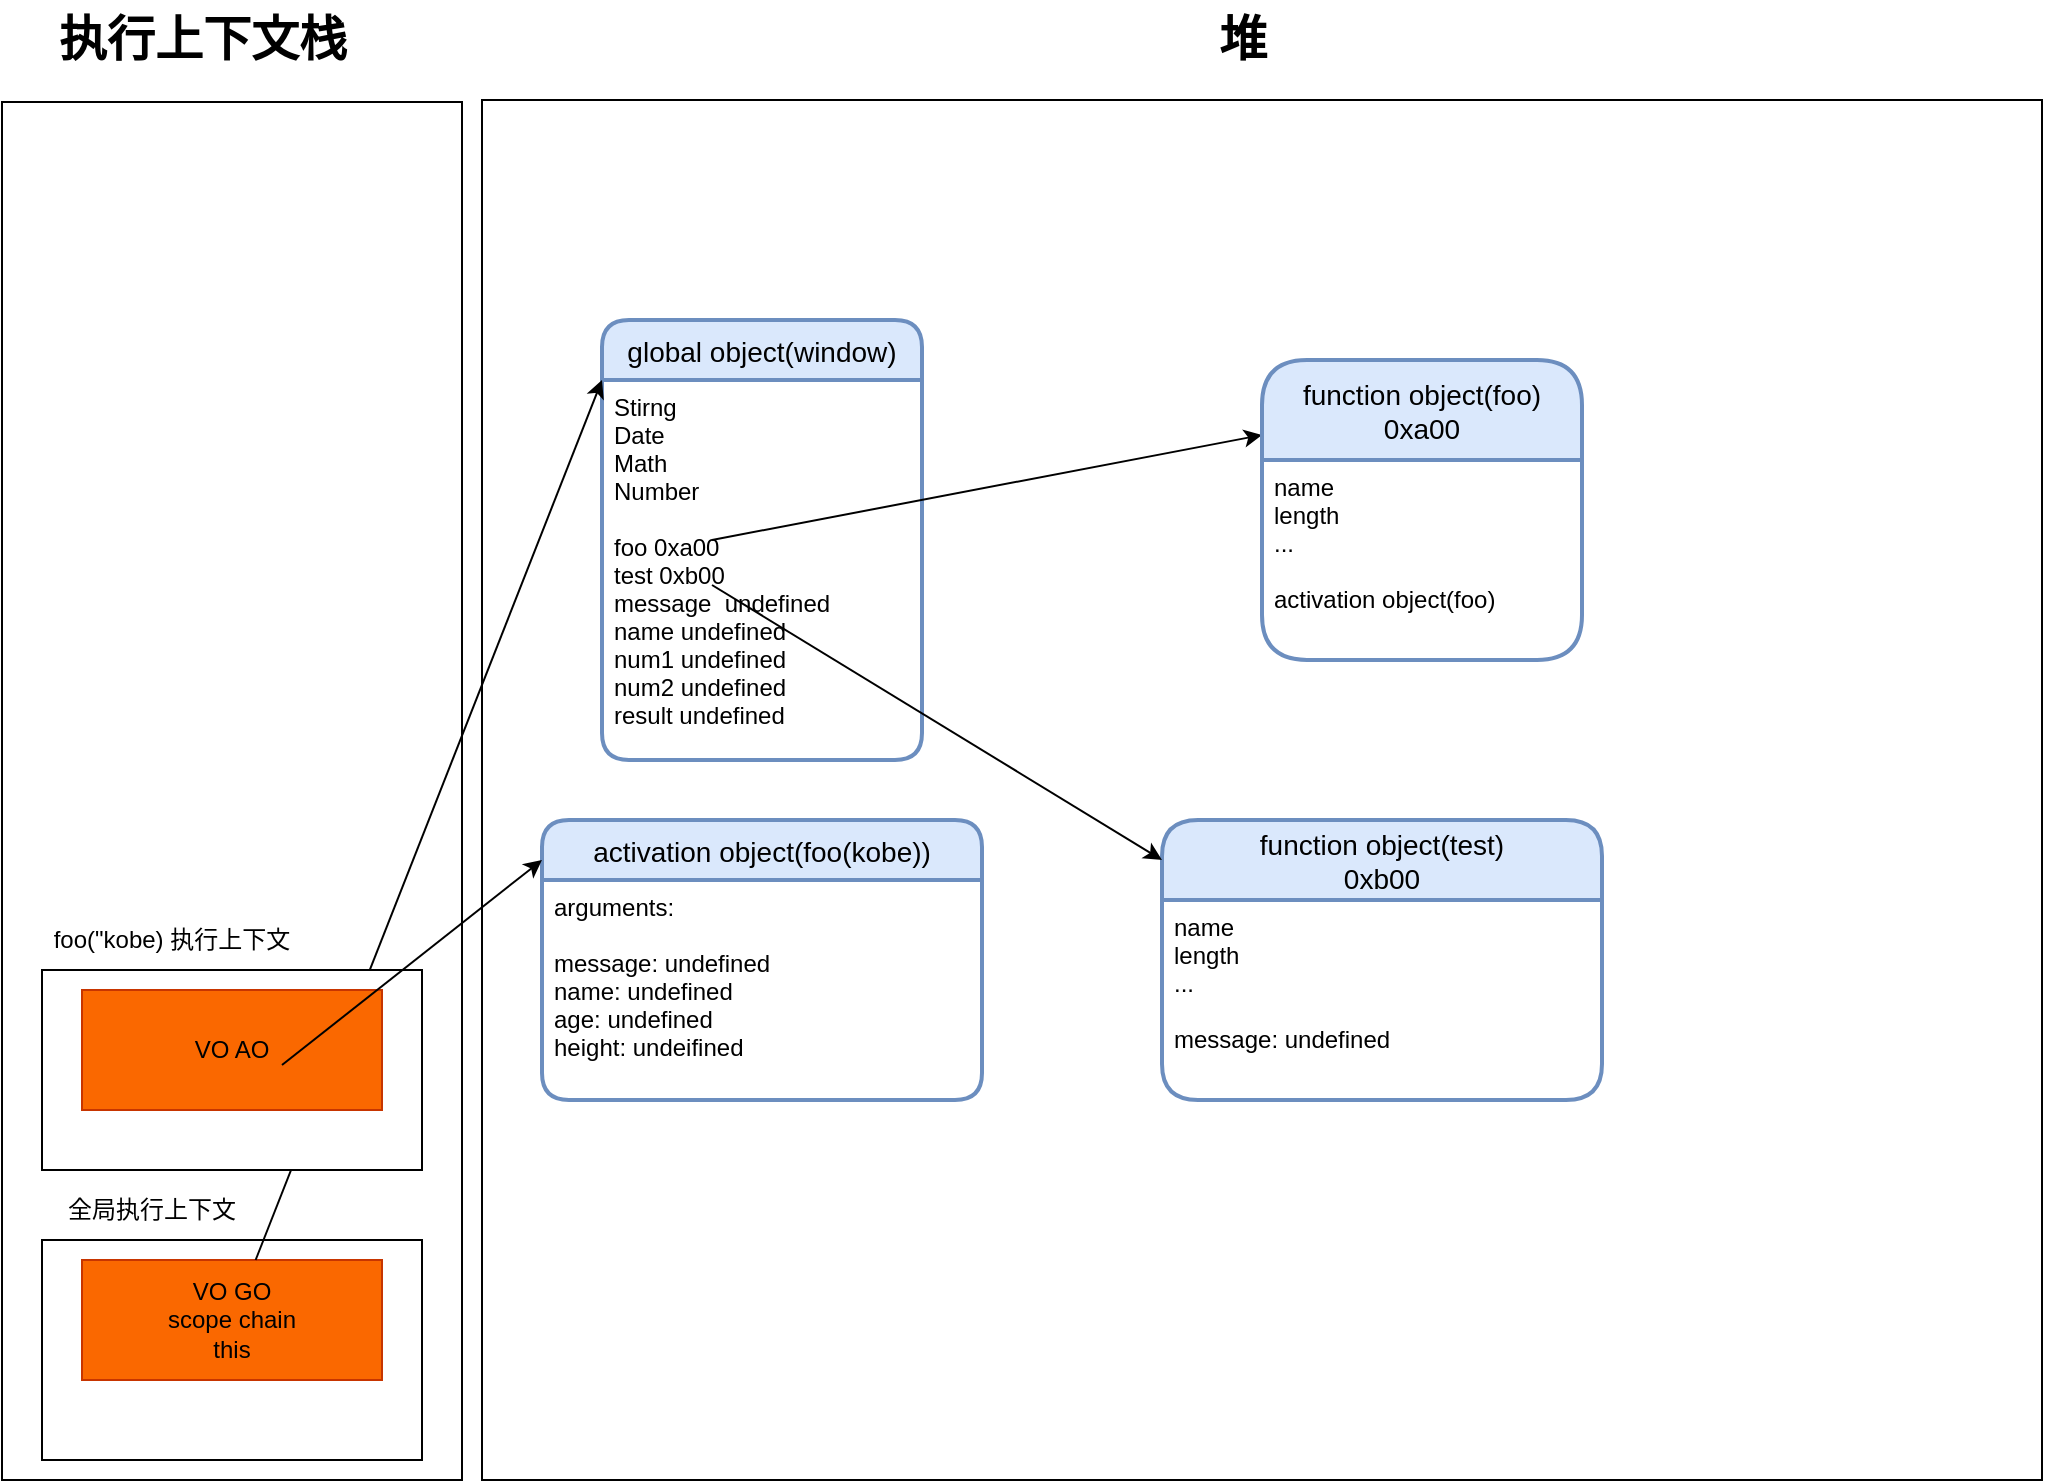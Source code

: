 <mxfile>
    <diagram id="_pzDZWCWYp5mNpWFI_6p" name="foo执行前">
        <mxGraphModel dx="1095" dy="828" grid="1" gridSize="10" guides="1" tooltips="1" connect="1" arrows="1" fold="1" page="1" pageScale="1" pageWidth="850" pageHeight="1100" math="0" shadow="0">
            <root>
                <mxCell id="0"/>
                <mxCell id="1" parent="0"/>
                <mxCell id="2" value="" style="rounded=0;whiteSpace=wrap;html=1;" parent="1" vertex="1">
                    <mxGeometry x="10" y="81" width="230" height="689" as="geometry"/>
                </mxCell>
                <mxCell id="3" value="" style="rounded=0;whiteSpace=wrap;html=1;fontStyle=1;" parent="1" vertex="1">
                    <mxGeometry x="250" y="80" width="780" height="690" as="geometry"/>
                </mxCell>
                <mxCell id="7" value="" style="rounded=0;whiteSpace=wrap;html=1;" parent="1" vertex="1">
                    <mxGeometry x="30" y="650" width="190" height="110" as="geometry"/>
                </mxCell>
                <mxCell id="8" value="global object(window)" style="swimlane;childLayout=stackLayout;horizontal=1;startSize=30;horizontalStack=0;rounded=1;fontSize=14;fontStyle=0;strokeWidth=2;resizeParent=0;resizeLast=1;shadow=0;dashed=0;align=center;fillColor=#dae8fc;strokeColor=#6c8ebf;" parent="1" vertex="1">
                    <mxGeometry x="310" y="190" width="160" height="220" as="geometry"/>
                </mxCell>
                <mxCell id="18" value="" style="endArrow=classic;html=1;entryX=0;entryY=0.25;entryDx=0;entryDy=0;" parent="8" target="10" edge="1">
                    <mxGeometry width="50" height="50" relative="1" as="geometry">
                        <mxPoint x="55" y="110" as="sourcePoint"/>
                        <mxPoint x="105" y="60" as="targetPoint"/>
                    </mxGeometry>
                </mxCell>
                <mxCell id="9" value="Stirng&#10;Date&#10;Math&#10;Number&#10;&#10;foo 0xa00&#10;test 0xb00&#10;message  undefined&#10;name undefined&#10;num1 undefined&#10;num2 undefined&#10;result undefined" style="align=left;strokeColor=none;fillColor=none;spacingLeft=4;fontSize=12;verticalAlign=top;resizable=0;rotatable=0;part=1;" parent="8" vertex="1">
                    <mxGeometry y="30" width="160" height="190" as="geometry"/>
                </mxCell>
                <mxCell id="10" value="function object(foo)&#10;0xa00" style="swimlane;childLayout=stackLayout;horizontal=1;startSize=50;horizontalStack=0;rounded=1;fontSize=14;fontStyle=0;strokeWidth=2;resizeParent=0;resizeLast=1;shadow=0;dashed=0;align=center;fillColor=#dae8fc;strokeColor=#6c8ebf;" parent="1" vertex="1">
                    <mxGeometry x="640" y="210" width="160" height="150" as="geometry"/>
                </mxCell>
                <mxCell id="11" value="name&#10;length&#10;...&#10;&#10;activation object(foo)" style="align=left;strokeColor=none;fillColor=none;spacingLeft=4;fontSize=12;verticalAlign=top;resizable=0;rotatable=0;part=1;" parent="10" vertex="1">
                    <mxGeometry y="50" width="160" height="100" as="geometry"/>
                </mxCell>
                <mxCell id="19" value="执行上下文栈" style="text;strokeColor=none;fillColor=none;html=1;fontSize=24;fontStyle=1;verticalAlign=middle;align=center;" parent="1" vertex="1">
                    <mxGeometry x="60" y="30" width="100" height="40" as="geometry"/>
                </mxCell>
                <mxCell id="20" value="全局执行上下文" style="text;html=1;strokeColor=none;fillColor=none;align=center;verticalAlign=middle;whiteSpace=wrap;rounded=0;" parent="1" vertex="1">
                    <mxGeometry x="30" y="620" width="110" height="30" as="geometry"/>
                </mxCell>
                <mxCell id="21" value="堆" style="text;strokeColor=none;fillColor=none;html=1;fontSize=24;fontStyle=1;verticalAlign=middle;align=center;" parent="1" vertex="1">
                    <mxGeometry x="580" y="30" width="100" height="40" as="geometry"/>
                </mxCell>
                <mxCell id="23" value="VO GO&lt;br&gt;scope chain&lt;br&gt;this" style="rounded=0;whiteSpace=wrap;html=1;fillColor=#fa6800;strokeColor=#C73500;fontColor=#000000;" parent="1" vertex="1">
                    <mxGeometry x="50" y="660" width="150" height="60" as="geometry"/>
                </mxCell>
                <mxCell id="24" value="" style="endArrow=classic;html=1;entryX=0;entryY=0;entryDx=0;entryDy=0;" parent="1" source="23" target="9" edge="1">
                    <mxGeometry width="50" height="50" relative="1" as="geometry">
                        <mxPoint x="170" y="600" as="sourcePoint"/>
                        <mxPoint x="306.96" y="212" as="targetPoint"/>
                    </mxGeometry>
                </mxCell>
                <mxCell id="25" value="" style="rounded=0;whiteSpace=wrap;html=1;" parent="1" vertex="1">
                    <mxGeometry x="30" y="515" width="190" height="100" as="geometry"/>
                </mxCell>
                <mxCell id="26" value="foo(&quot;kobe) 执行上下文" style="text;html=1;strokeColor=none;fillColor=none;align=center;verticalAlign=middle;whiteSpace=wrap;rounded=0;" parent="1" vertex="1">
                    <mxGeometry x="30" y="485" width="130" height="30" as="geometry"/>
                </mxCell>
                <mxCell id="27" value="VO AO" style="rounded=0;whiteSpace=wrap;html=1;fillColor=#fa6800;strokeColor=#C73500;fontColor=#000000;" parent="1" vertex="1">
                    <mxGeometry x="50" y="525" width="150" height="60" as="geometry"/>
                </mxCell>
                <mxCell id="jEwMud21kaJArUwLWxOT-35" value="activation object(foo(kobe))" style="swimlane;childLayout=stackLayout;horizontal=1;startSize=30;horizontalStack=0;rounded=1;fontSize=14;fontStyle=0;strokeWidth=2;resizeParent=0;resizeLast=1;shadow=0;dashed=0;align=center;fillColor=#dae8fc;strokeColor=#6c8ebf;" parent="1" vertex="1">
                    <mxGeometry x="280" y="440" width="220" height="140" as="geometry"/>
                </mxCell>
                <mxCell id="jEwMud21kaJArUwLWxOT-36" value="arguments: &#10;&#10;message: undefined&#10;name: undefined&#10;age: undefined&#10;height: undeifined" style="align=left;strokeColor=none;fillColor=none;spacingLeft=4;fontSize=12;verticalAlign=top;resizable=0;rotatable=0;part=1;" parent="jEwMud21kaJArUwLWxOT-35" vertex="1">
                    <mxGeometry y="30" width="220" height="110" as="geometry"/>
                </mxCell>
                <mxCell id="jEwMud21kaJArUwLWxOT-37" value="" style="endArrow=classic;html=1;entryX=0;entryY=0.143;entryDx=0;entryDy=0;entryPerimeter=0;" parent="jEwMud21kaJArUwLWxOT-35" target="jEwMud21kaJArUwLWxOT-35" edge="1">
                    <mxGeometry width="50" height="50" relative="1" as="geometry">
                        <mxPoint x="-130" y="122.5" as="sourcePoint"/>
                        <mxPoint x="145" y="70" as="targetPoint"/>
                    </mxGeometry>
                </mxCell>
                <mxCell id="yLxhy3Ea5zn88NbETssj-27" value="function object(test)&#10;0xb00" style="swimlane;childLayout=stackLayout;horizontal=1;startSize=40;horizontalStack=0;rounded=1;fontSize=14;fontStyle=0;strokeWidth=2;resizeParent=0;resizeLast=1;shadow=0;dashed=0;align=center;fillColor=#dae8fc;strokeColor=#6c8ebf;" vertex="1" parent="1">
                    <mxGeometry x="590" y="440" width="220" height="140" as="geometry"/>
                </mxCell>
                <mxCell id="yLxhy3Ea5zn88NbETssj-28" value="name&#10;length&#10;...&#10;&#10;message: undefined" style="align=left;strokeColor=none;fillColor=none;spacingLeft=4;fontSize=12;verticalAlign=top;resizable=0;rotatable=0;part=1;" vertex="1" parent="yLxhy3Ea5zn88NbETssj-27">
                    <mxGeometry y="40" width="220" height="100" as="geometry"/>
                </mxCell>
                <mxCell id="yLxhy3Ea5zn88NbETssj-30" value="" style="endArrow=classic;html=1;entryX=0;entryY=0.143;entryDx=0;entryDy=0;entryPerimeter=0;" edge="1" parent="1" target="yLxhy3Ea5zn88NbETssj-27">
                    <mxGeometry width="50" height="50" relative="1" as="geometry">
                        <mxPoint x="365" y="322.5" as="sourcePoint"/>
                        <mxPoint x="640" y="270" as="targetPoint"/>
                    </mxGeometry>
                </mxCell>
            </root>
        </mxGraphModel>
    </diagram>
    <diagram name="test执行前" id="VNveUUhOk2cd23E9fTIQ">
        <mxGraphModel dx="1095" dy="828" grid="1" gridSize="10" guides="1" tooltips="1" connect="1" arrows="1" fold="1" page="1" pageScale="1" pageWidth="850" pageHeight="1100" math="0" shadow="0">
            <root>
                <mxCell id="0eQDC6DfV8HoQB2NAnlr-0"/>
                <mxCell id="0eQDC6DfV8HoQB2NAnlr-1" parent="0eQDC6DfV8HoQB2NAnlr-0"/>
                <mxCell id="0eQDC6DfV8HoQB2NAnlr-2" value="" style="rounded=0;whiteSpace=wrap;html=1;" vertex="1" parent="0eQDC6DfV8HoQB2NAnlr-1">
                    <mxGeometry x="10" y="81" width="230" height="689" as="geometry"/>
                </mxCell>
                <mxCell id="0eQDC6DfV8HoQB2NAnlr-3" value="" style="rounded=0;whiteSpace=wrap;html=1;fontStyle=1;" vertex="1" parent="0eQDC6DfV8HoQB2NAnlr-1">
                    <mxGeometry x="250" y="80" width="780" height="690" as="geometry"/>
                </mxCell>
                <mxCell id="0eQDC6DfV8HoQB2NAnlr-4" value="" style="rounded=0;whiteSpace=wrap;html=1;" vertex="1" parent="0eQDC6DfV8HoQB2NAnlr-1">
                    <mxGeometry x="30" y="650" width="190" height="110" as="geometry"/>
                </mxCell>
                <mxCell id="0eQDC6DfV8HoQB2NAnlr-5" value="global object(window)" style="swimlane;childLayout=stackLayout;horizontal=1;startSize=30;horizontalStack=0;rounded=1;fontSize=14;fontStyle=0;strokeWidth=2;resizeParent=0;resizeLast=1;shadow=0;dashed=0;align=center;fillColor=#dae8fc;strokeColor=#6c8ebf;" vertex="1" parent="0eQDC6DfV8HoQB2NAnlr-1">
                    <mxGeometry x="310" y="190" width="160" height="220" as="geometry"/>
                </mxCell>
                <mxCell id="0eQDC6DfV8HoQB2NAnlr-6" value="" style="endArrow=classic;html=1;entryX=0;entryY=0.25;entryDx=0;entryDy=0;" edge="1" parent="0eQDC6DfV8HoQB2NAnlr-5" target="0eQDC6DfV8HoQB2NAnlr-8">
                    <mxGeometry width="50" height="50" relative="1" as="geometry">
                        <mxPoint x="55" y="110" as="sourcePoint"/>
                        <mxPoint x="105" y="60" as="targetPoint"/>
                    </mxGeometry>
                </mxCell>
                <mxCell id="0eQDC6DfV8HoQB2NAnlr-7" value="Stirng&#10;Date&#10;Math&#10;Number&#10;&#10;foo 0xa00&#10;test 0xb00&#10;message  global object&#10;name kobe&#10;num1 1&#10;num2 2&#10;result 3" style="align=left;strokeColor=none;fillColor=none;spacingLeft=4;fontSize=12;verticalAlign=top;resizable=0;rotatable=0;part=1;" vertex="1" parent="0eQDC6DfV8HoQB2NAnlr-5">
                    <mxGeometry y="30" width="160" height="190" as="geometry"/>
                </mxCell>
                <mxCell id="0eQDC6DfV8HoQB2NAnlr-8" value="function object(foo)&#10;0xa00" style="swimlane;childLayout=stackLayout;horizontal=1;startSize=50;horizontalStack=0;rounded=1;fontSize=14;fontStyle=0;strokeWidth=2;resizeParent=0;resizeLast=1;shadow=0;dashed=0;align=center;fillColor=#dae8fc;strokeColor=#6c8ebf;" vertex="1" parent="0eQDC6DfV8HoQB2NAnlr-1">
                    <mxGeometry x="640" y="210" width="160" height="150" as="geometry"/>
                </mxCell>
                <mxCell id="0eQDC6DfV8HoQB2NAnlr-9" value="name&#10;length&#10;...&#10;&#10;activation object(foo)" style="align=left;strokeColor=none;fillColor=none;spacingLeft=4;fontSize=12;verticalAlign=top;resizable=0;rotatable=0;part=1;" vertex="1" parent="0eQDC6DfV8HoQB2NAnlr-8">
                    <mxGeometry y="50" width="160" height="100" as="geometry"/>
                </mxCell>
                <mxCell id="0eQDC6DfV8HoQB2NAnlr-10" value="执行上下文栈" style="text;strokeColor=none;fillColor=none;html=1;fontSize=24;fontStyle=1;verticalAlign=middle;align=center;" vertex="1" parent="0eQDC6DfV8HoQB2NAnlr-1">
                    <mxGeometry x="60" y="30" width="100" height="40" as="geometry"/>
                </mxCell>
                <mxCell id="0eQDC6DfV8HoQB2NAnlr-11" value="全局执行上下文" style="text;html=1;strokeColor=none;fillColor=none;align=center;verticalAlign=middle;whiteSpace=wrap;rounded=0;" vertex="1" parent="0eQDC6DfV8HoQB2NAnlr-1">
                    <mxGeometry x="30" y="620" width="110" height="30" as="geometry"/>
                </mxCell>
                <mxCell id="0eQDC6DfV8HoQB2NAnlr-12" value="堆" style="text;strokeColor=none;fillColor=none;html=1;fontSize=24;fontStyle=1;verticalAlign=middle;align=center;" vertex="1" parent="0eQDC6DfV8HoQB2NAnlr-1">
                    <mxGeometry x="580" y="30" width="100" height="40" as="geometry"/>
                </mxCell>
                <mxCell id="0eQDC6DfV8HoQB2NAnlr-13" value="VO GO&lt;br&gt;scope chain&lt;br&gt;this" style="rounded=0;whiteSpace=wrap;html=1;fillColor=#fa6800;strokeColor=#C73500;fontColor=#000000;" vertex="1" parent="0eQDC6DfV8HoQB2NAnlr-1">
                    <mxGeometry x="50" y="660" width="150" height="60" as="geometry"/>
                </mxCell>
                <mxCell id="0eQDC6DfV8HoQB2NAnlr-14" value="" style="endArrow=classic;html=1;entryX=0;entryY=0;entryDx=0;entryDy=0;" edge="1" parent="0eQDC6DfV8HoQB2NAnlr-1" source="0eQDC6DfV8HoQB2NAnlr-13" target="0eQDC6DfV8HoQB2NAnlr-7">
                    <mxGeometry width="50" height="50" relative="1" as="geometry">
                        <mxPoint x="170" y="600" as="sourcePoint"/>
                        <mxPoint x="306.96" y="212" as="targetPoint"/>
                    </mxGeometry>
                </mxCell>
                <mxCell id="0eQDC6DfV8HoQB2NAnlr-15" value="" style="rounded=0;whiteSpace=wrap;html=1;" vertex="1" parent="0eQDC6DfV8HoQB2NAnlr-1">
                    <mxGeometry x="30" y="515" width="190" height="100" as="geometry"/>
                </mxCell>
                <mxCell id="0eQDC6DfV8HoQB2NAnlr-16" value="foo(&quot;kobe) 执行上下文" style="text;html=1;strokeColor=none;fillColor=none;align=center;verticalAlign=middle;whiteSpace=wrap;rounded=0;" vertex="1" parent="0eQDC6DfV8HoQB2NAnlr-1">
                    <mxGeometry x="30" y="485" width="130" height="30" as="geometry"/>
                </mxCell>
                <mxCell id="0eQDC6DfV8HoQB2NAnlr-17" value="VO AO" style="rounded=0;whiteSpace=wrap;html=1;fillColor=#fa6800;strokeColor=#C73500;fontColor=#000000;" vertex="1" parent="0eQDC6DfV8HoQB2NAnlr-1">
                    <mxGeometry x="50" y="525" width="150" height="60" as="geometry"/>
                </mxCell>
                <mxCell id="0eQDC6DfV8HoQB2NAnlr-18" value="activation object(foo(kobe))" style="swimlane;childLayout=stackLayout;horizontal=1;startSize=30;horizontalStack=0;rounded=1;fontSize=14;fontStyle=0;strokeWidth=2;resizeParent=0;resizeLast=1;shadow=0;dashed=0;align=center;fillColor=#dae8fc;strokeColor=#6c8ebf;" vertex="1" parent="0eQDC6DfV8HoQB2NAnlr-1">
                    <mxGeometry x="280" y="440" width="220" height="140" as="geometry"/>
                </mxCell>
                <mxCell id="0eQDC6DfV8HoQB2NAnlr-19" value="arguments: &#10;&#10;message: foo object&#10;name: kobe&#10;age: 18&#10;height: 1.88" style="align=left;strokeColor=none;fillColor=none;spacingLeft=4;fontSize=12;verticalAlign=top;resizable=0;rotatable=0;part=1;" vertex="1" parent="0eQDC6DfV8HoQB2NAnlr-18">
                    <mxGeometry y="30" width="220" height="110" as="geometry"/>
                </mxCell>
                <mxCell id="0eQDC6DfV8HoQB2NAnlr-20" value="" style="endArrow=classic;html=1;entryX=0;entryY=0.143;entryDx=0;entryDy=0;entryPerimeter=0;" edge="1" parent="0eQDC6DfV8HoQB2NAnlr-18" target="0eQDC6DfV8HoQB2NAnlr-18">
                    <mxGeometry width="50" height="50" relative="1" as="geometry">
                        <mxPoint x="-130" y="122.5" as="sourcePoint"/>
                        <mxPoint x="145" y="70" as="targetPoint"/>
                    </mxGeometry>
                </mxCell>
                <mxCell id="0eQDC6DfV8HoQB2NAnlr-21" value="function object(test)&#10;0xb00" style="swimlane;childLayout=stackLayout;horizontal=1;startSize=40;horizontalStack=0;rounded=1;fontSize=14;fontStyle=0;strokeWidth=2;resizeParent=0;resizeLast=1;shadow=0;dashed=0;align=center;fillColor=#dae8fc;strokeColor=#6c8ebf;" vertex="1" parent="0eQDC6DfV8HoQB2NAnlr-1">
                    <mxGeometry x="590" y="440" width="220" height="140" as="geometry"/>
                </mxCell>
                <mxCell id="0eQDC6DfV8HoQB2NAnlr-22" value="name&#10;length&#10;...&#10;&#10;message: undefined" style="align=left;strokeColor=none;fillColor=none;spacingLeft=4;fontSize=12;verticalAlign=top;resizable=0;rotatable=0;part=1;" vertex="1" parent="0eQDC6DfV8HoQB2NAnlr-21">
                    <mxGeometry y="40" width="220" height="100" as="geometry"/>
                </mxCell>
                <mxCell id="0eQDC6DfV8HoQB2NAnlr-23" value="" style="endArrow=classic;html=1;entryX=0;entryY=0.143;entryDx=0;entryDy=0;entryPerimeter=0;" edge="1" parent="0eQDC6DfV8HoQB2NAnlr-1" target="0eQDC6DfV8HoQB2NAnlr-21">
                    <mxGeometry width="50" height="50" relative="1" as="geometry">
                        <mxPoint x="365" y="322.5" as="sourcePoint"/>
                        <mxPoint x="640" y="270" as="targetPoint"/>
                    </mxGeometry>
                </mxCell>
                <mxCell id="0eQDC6DfV8HoQB2NAnlr-24" value="" style="rounded=0;whiteSpace=wrap;html=1;" vertex="1" parent="0eQDC6DfV8HoQB2NAnlr-1">
                    <mxGeometry x="30" y="380" width="190" height="100" as="geometry"/>
                </mxCell>
                <mxCell id="0eQDC6DfV8HoQB2NAnlr-25" value="test() 执行上下文" style="text;html=1;strokeColor=none;fillColor=none;align=center;verticalAlign=middle;whiteSpace=wrap;rounded=0;" vertex="1" parent="0eQDC6DfV8HoQB2NAnlr-1">
                    <mxGeometry x="30" y="350" width="130" height="30" as="geometry"/>
                </mxCell>
                <mxCell id="0eQDC6DfV8HoQB2NAnlr-26" value="VO AO" style="rounded=0;whiteSpace=wrap;html=1;fillColor=#fa6800;strokeColor=#C73500;fontColor=#000000;" vertex="1" parent="0eQDC6DfV8HoQB2NAnlr-1">
                    <mxGeometry x="50" y="390" width="150" height="60" as="geometry"/>
                </mxCell>
                <mxCell id="0eQDC6DfV8HoQB2NAnlr-27" value="activation object(test)" style="swimlane;childLayout=stackLayout;horizontal=1;startSize=30;horizontalStack=0;rounded=1;fontSize=14;fontStyle=0;strokeWidth=2;resizeParent=0;resizeLast=1;shadow=0;dashed=0;align=center;fillColor=#dae8fc;strokeColor=#6c8ebf;" vertex="1" parent="0eQDC6DfV8HoQB2NAnlr-1">
                    <mxGeometry x="280" y="610" width="220" height="140" as="geometry"/>
                </mxCell>
                <mxCell id="0eQDC6DfV8HoQB2NAnlr-28" value="arguments: &#10;&#10;message: undefined" style="align=left;strokeColor=none;fillColor=none;spacingLeft=4;fontSize=12;verticalAlign=top;resizable=0;rotatable=0;part=1;" vertex="1" parent="0eQDC6DfV8HoQB2NAnlr-27">
                    <mxGeometry y="30" width="220" height="110" as="geometry"/>
                </mxCell>
                <mxCell id="0eQDC6DfV8HoQB2NAnlr-29" value="" style="endArrow=classic;html=1;entryX=0;entryY=0.143;entryDx=0;entryDy=0;entryPerimeter=0;" edge="1" parent="0eQDC6DfV8HoQB2NAnlr-1" source="0eQDC6DfV8HoQB2NAnlr-26" target="0eQDC6DfV8HoQB2NAnlr-27">
                    <mxGeometry width="50" height="50" relative="1" as="geometry">
                        <mxPoint x="150" y="732.5" as="sourcePoint"/>
                        <mxPoint x="425" y="680" as="targetPoint"/>
                    </mxGeometry>
                </mxCell>
            </root>
        </mxGraphModel>
    </diagram>
    <diagram name="test执行后" id="Dpmw1f436VdHU9OiSOyP">
        <mxGraphModel dx="1095" dy="828" grid="1" gridSize="10" guides="1" tooltips="1" connect="1" arrows="1" fold="1" page="1" pageScale="1" pageWidth="850" pageHeight="1100" math="0" shadow="0">
            <root>
                <mxCell id="uD9yJ_rw4uqA-e0ZbJ5P-0"/>
                <mxCell id="uD9yJ_rw4uqA-e0ZbJ5P-1" parent="uD9yJ_rw4uqA-e0ZbJ5P-0"/>
                <mxCell id="uD9yJ_rw4uqA-e0ZbJ5P-2" value="" style="rounded=0;whiteSpace=wrap;html=1;" vertex="1" parent="uD9yJ_rw4uqA-e0ZbJ5P-1">
                    <mxGeometry x="10" y="81" width="230" height="689" as="geometry"/>
                </mxCell>
                <mxCell id="uD9yJ_rw4uqA-e0ZbJ5P-3" value="" style="rounded=0;whiteSpace=wrap;html=1;fontStyle=1;" vertex="1" parent="uD9yJ_rw4uqA-e0ZbJ5P-1">
                    <mxGeometry x="250" y="80" width="780" height="690" as="geometry"/>
                </mxCell>
                <mxCell id="uD9yJ_rw4uqA-e0ZbJ5P-4" value="" style="rounded=0;whiteSpace=wrap;html=1;" vertex="1" parent="uD9yJ_rw4uqA-e0ZbJ5P-1">
                    <mxGeometry x="30" y="650" width="190" height="110" as="geometry"/>
                </mxCell>
                <mxCell id="uD9yJ_rw4uqA-e0ZbJ5P-5" value="global object(window)" style="swimlane;childLayout=stackLayout;horizontal=1;startSize=30;horizontalStack=0;rounded=1;fontSize=14;fontStyle=0;strokeWidth=2;resizeParent=0;resizeLast=1;shadow=0;dashed=0;align=center;fillColor=#dae8fc;strokeColor=#6c8ebf;" vertex="1" parent="uD9yJ_rw4uqA-e0ZbJ5P-1">
                    <mxGeometry x="310" y="190" width="160" height="220" as="geometry"/>
                </mxCell>
                <mxCell id="uD9yJ_rw4uqA-e0ZbJ5P-6" value="" style="endArrow=classic;html=1;entryX=0;entryY=0.25;entryDx=0;entryDy=0;" edge="1" parent="uD9yJ_rw4uqA-e0ZbJ5P-5" target="uD9yJ_rw4uqA-e0ZbJ5P-8">
                    <mxGeometry width="50" height="50" relative="1" as="geometry">
                        <mxPoint x="55" y="110" as="sourcePoint"/>
                        <mxPoint x="105" y="60" as="targetPoint"/>
                    </mxGeometry>
                </mxCell>
                <mxCell id="uD9yJ_rw4uqA-e0ZbJ5P-7" value="Stirng&#10;Date&#10;Math&#10;Number&#10;&#10;foo 0xa00&#10;test 0xb00&#10;message  global object&#10;name kobe&#10;num1 1&#10;num2 2&#10;result 3" style="align=left;strokeColor=none;fillColor=none;spacingLeft=4;fontSize=12;verticalAlign=top;resizable=0;rotatable=0;part=1;" vertex="1" parent="uD9yJ_rw4uqA-e0ZbJ5P-5">
                    <mxGeometry y="30" width="160" height="190" as="geometry"/>
                </mxCell>
                <mxCell id="uD9yJ_rw4uqA-e0ZbJ5P-8" value="function object(foo)&#10;0xa00" style="swimlane;childLayout=stackLayout;horizontal=1;startSize=50;horizontalStack=0;rounded=1;fontSize=14;fontStyle=0;strokeWidth=2;resizeParent=0;resizeLast=1;shadow=0;dashed=0;align=center;fillColor=#dae8fc;strokeColor=#6c8ebf;" vertex="1" parent="uD9yJ_rw4uqA-e0ZbJ5P-1">
                    <mxGeometry x="640" y="210" width="160" height="150" as="geometry"/>
                </mxCell>
                <mxCell id="uD9yJ_rw4uqA-e0ZbJ5P-9" value="name&#10;length&#10;...&#10;&#10;activation object(foo)" style="align=left;strokeColor=none;fillColor=none;spacingLeft=4;fontSize=12;verticalAlign=top;resizable=0;rotatable=0;part=1;" vertex="1" parent="uD9yJ_rw4uqA-e0ZbJ5P-8">
                    <mxGeometry y="50" width="160" height="100" as="geometry"/>
                </mxCell>
                <mxCell id="uD9yJ_rw4uqA-e0ZbJ5P-10" value="执行上下文栈" style="text;strokeColor=none;fillColor=none;html=1;fontSize=24;fontStyle=1;verticalAlign=middle;align=center;" vertex="1" parent="uD9yJ_rw4uqA-e0ZbJ5P-1">
                    <mxGeometry x="60" y="30" width="100" height="40" as="geometry"/>
                </mxCell>
                <mxCell id="uD9yJ_rw4uqA-e0ZbJ5P-11" value="全局执行上下文" style="text;html=1;strokeColor=none;fillColor=none;align=center;verticalAlign=middle;whiteSpace=wrap;rounded=0;" vertex="1" parent="uD9yJ_rw4uqA-e0ZbJ5P-1">
                    <mxGeometry x="30" y="620" width="110" height="30" as="geometry"/>
                </mxCell>
                <mxCell id="uD9yJ_rw4uqA-e0ZbJ5P-12" value="堆" style="text;strokeColor=none;fillColor=none;html=1;fontSize=24;fontStyle=1;verticalAlign=middle;align=center;" vertex="1" parent="uD9yJ_rw4uqA-e0ZbJ5P-1">
                    <mxGeometry x="580" y="30" width="100" height="40" as="geometry"/>
                </mxCell>
                <mxCell id="uD9yJ_rw4uqA-e0ZbJ5P-13" value="VO GO&lt;br&gt;scope chain&lt;br&gt;this" style="rounded=0;whiteSpace=wrap;html=1;fillColor=#fa6800;strokeColor=#C73500;fontColor=#000000;" vertex="1" parent="uD9yJ_rw4uqA-e0ZbJ5P-1">
                    <mxGeometry x="50" y="660" width="150" height="60" as="geometry"/>
                </mxCell>
                <mxCell id="uD9yJ_rw4uqA-e0ZbJ5P-14" value="" style="endArrow=classic;html=1;entryX=0;entryY=0;entryDx=0;entryDy=0;" edge="1" parent="uD9yJ_rw4uqA-e0ZbJ5P-1" source="uD9yJ_rw4uqA-e0ZbJ5P-13" target="uD9yJ_rw4uqA-e0ZbJ5P-7">
                    <mxGeometry width="50" height="50" relative="1" as="geometry">
                        <mxPoint x="170" y="600" as="sourcePoint"/>
                        <mxPoint x="306.96" y="212" as="targetPoint"/>
                    </mxGeometry>
                </mxCell>
                <mxCell id="uD9yJ_rw4uqA-e0ZbJ5P-15" value="" style="rounded=0;whiteSpace=wrap;html=1;" vertex="1" parent="uD9yJ_rw4uqA-e0ZbJ5P-1">
                    <mxGeometry x="30" y="515" width="190" height="100" as="geometry"/>
                </mxCell>
                <mxCell id="uD9yJ_rw4uqA-e0ZbJ5P-16" value="foo(&quot;kobe) 执行上下文" style="text;html=1;strokeColor=none;fillColor=none;align=center;verticalAlign=middle;whiteSpace=wrap;rounded=0;" vertex="1" parent="uD9yJ_rw4uqA-e0ZbJ5P-1">
                    <mxGeometry x="30" y="485" width="130" height="30" as="geometry"/>
                </mxCell>
                <mxCell id="uD9yJ_rw4uqA-e0ZbJ5P-17" value="VO AO" style="rounded=0;whiteSpace=wrap;html=1;fillColor=#fa6800;strokeColor=#C73500;fontColor=#000000;" vertex="1" parent="uD9yJ_rw4uqA-e0ZbJ5P-1">
                    <mxGeometry x="50" y="525" width="150" height="60" as="geometry"/>
                </mxCell>
                <mxCell id="uD9yJ_rw4uqA-e0ZbJ5P-18" value="activation object(foo(kobe))" style="swimlane;childLayout=stackLayout;horizontal=1;startSize=30;horizontalStack=0;rounded=1;fontSize=14;fontStyle=0;strokeWidth=2;resizeParent=0;resizeLast=1;shadow=0;dashed=0;align=center;fillColor=#dae8fc;strokeColor=#6c8ebf;" vertex="1" parent="uD9yJ_rw4uqA-e0ZbJ5P-1">
                    <mxGeometry x="280" y="440" width="220" height="140" as="geometry"/>
                </mxCell>
                <mxCell id="uD9yJ_rw4uqA-e0ZbJ5P-19" value="arguments: &#10;&#10;message: foo object&#10;name: kobe&#10;age: 18&#10;height: 1.88" style="align=left;strokeColor=none;fillColor=none;spacingLeft=4;fontSize=12;verticalAlign=top;resizable=0;rotatable=0;part=1;" vertex="1" parent="uD9yJ_rw4uqA-e0ZbJ5P-18">
                    <mxGeometry y="30" width="220" height="110" as="geometry"/>
                </mxCell>
                <mxCell id="uD9yJ_rw4uqA-e0ZbJ5P-20" value="" style="endArrow=classic;html=1;entryX=0;entryY=0.143;entryDx=0;entryDy=0;entryPerimeter=0;" edge="1" parent="uD9yJ_rw4uqA-e0ZbJ5P-18" target="uD9yJ_rw4uqA-e0ZbJ5P-18">
                    <mxGeometry width="50" height="50" relative="1" as="geometry">
                        <mxPoint x="-130" y="122.5" as="sourcePoint"/>
                        <mxPoint x="145" y="70" as="targetPoint"/>
                    </mxGeometry>
                </mxCell>
                <mxCell id="uD9yJ_rw4uqA-e0ZbJ5P-21" value="function object(test)&#10;0xb00" style="swimlane;childLayout=stackLayout;horizontal=1;startSize=40;horizontalStack=0;rounded=1;fontSize=14;fontStyle=0;strokeWidth=2;resizeParent=0;resizeLast=1;shadow=0;dashed=0;align=center;fillColor=#dae8fc;strokeColor=#6c8ebf;" vertex="1" parent="uD9yJ_rw4uqA-e0ZbJ5P-1">
                    <mxGeometry x="590" y="440" width="220" height="140" as="geometry"/>
                </mxCell>
                <mxCell id="uD9yJ_rw4uqA-e0ZbJ5P-22" value="name&#10;length&#10;...&#10;&#10;message: test object" style="align=left;strokeColor=none;fillColor=none;spacingLeft=4;fontSize=12;verticalAlign=top;resizable=0;rotatable=0;part=1;" vertex="1" parent="uD9yJ_rw4uqA-e0ZbJ5P-21">
                    <mxGeometry y="40" width="220" height="100" as="geometry"/>
                </mxCell>
                <mxCell id="uD9yJ_rw4uqA-e0ZbJ5P-23" value="" style="endArrow=classic;html=1;entryX=0;entryY=0.143;entryDx=0;entryDy=0;entryPerimeter=0;" edge="1" parent="uD9yJ_rw4uqA-e0ZbJ5P-1" target="uD9yJ_rw4uqA-e0ZbJ5P-21">
                    <mxGeometry width="50" height="50" relative="1" as="geometry">
                        <mxPoint x="365" y="322.5" as="sourcePoint"/>
                        <mxPoint x="640" y="270" as="targetPoint"/>
                    </mxGeometry>
                </mxCell>
                <mxCell id="uD9yJ_rw4uqA-e0ZbJ5P-27" value="activation object(test)" style="swimlane;childLayout=stackLayout;horizontal=1;startSize=30;horizontalStack=0;rounded=1;fontSize=14;fontStyle=0;strokeWidth=2;resizeParent=0;resizeLast=1;shadow=0;dashed=0;align=center;fillColor=#dae8fc;strokeColor=#6c8ebf;" vertex="1" parent="uD9yJ_rw4uqA-e0ZbJ5P-1">
                    <mxGeometry x="280" y="610" width="220" height="140" as="geometry"/>
                </mxCell>
                <mxCell id="uD9yJ_rw4uqA-e0ZbJ5P-28" value="arguments: &#10;&#10;message: test object" style="align=left;strokeColor=none;fillColor=none;spacingLeft=4;fontSize=12;verticalAlign=top;resizable=0;rotatable=0;part=1;" vertex="1" parent="uD9yJ_rw4uqA-e0ZbJ5P-27">
                    <mxGeometry y="30" width="220" height="110" as="geometry"/>
                </mxCell>
            </root>
        </mxGraphModel>
    </diagram>
    <diagram name="foo执行后" id="Z2aXCLw0NBQldHsTwREZ">
        <mxGraphModel dx="1095" dy="828" grid="1" gridSize="10" guides="1" tooltips="1" connect="1" arrows="1" fold="1" page="1" pageScale="1" pageWidth="850" pageHeight="1100" math="0" shadow="0">
            <root>
                <mxCell id="eLR-WaeYjj6dB2OM_syH-0"/>
                <mxCell id="eLR-WaeYjj6dB2OM_syH-1" parent="eLR-WaeYjj6dB2OM_syH-0"/>
                <mxCell id="eLR-WaeYjj6dB2OM_syH-2" value="" style="rounded=0;whiteSpace=wrap;html=1;" vertex="1" parent="eLR-WaeYjj6dB2OM_syH-1">
                    <mxGeometry x="10" y="81" width="230" height="689" as="geometry"/>
                </mxCell>
                <mxCell id="eLR-WaeYjj6dB2OM_syH-3" value="" style="rounded=0;whiteSpace=wrap;html=1;fontStyle=1;" vertex="1" parent="eLR-WaeYjj6dB2OM_syH-1">
                    <mxGeometry x="250" y="80" width="780" height="690" as="geometry"/>
                </mxCell>
                <mxCell id="eLR-WaeYjj6dB2OM_syH-4" value="" style="rounded=0;whiteSpace=wrap;html=1;" vertex="1" parent="eLR-WaeYjj6dB2OM_syH-1">
                    <mxGeometry x="30" y="650" width="190" height="110" as="geometry"/>
                </mxCell>
                <mxCell id="eLR-WaeYjj6dB2OM_syH-5" value="global object(window)" style="swimlane;childLayout=stackLayout;horizontal=1;startSize=30;horizontalStack=0;rounded=1;fontSize=14;fontStyle=0;strokeWidth=2;resizeParent=0;resizeLast=1;shadow=0;dashed=0;align=center;fillColor=#dae8fc;strokeColor=#6c8ebf;" vertex="1" parent="eLR-WaeYjj6dB2OM_syH-1">
                    <mxGeometry x="310" y="190" width="160" height="220" as="geometry"/>
                </mxCell>
                <mxCell id="eLR-WaeYjj6dB2OM_syH-6" value="" style="endArrow=classic;html=1;entryX=0;entryY=0.25;entryDx=0;entryDy=0;" edge="1" parent="eLR-WaeYjj6dB2OM_syH-5" target="eLR-WaeYjj6dB2OM_syH-8">
                    <mxGeometry width="50" height="50" relative="1" as="geometry">
                        <mxPoint x="55" y="110" as="sourcePoint"/>
                        <mxPoint x="105" y="60" as="targetPoint"/>
                    </mxGeometry>
                </mxCell>
                <mxCell id="eLR-WaeYjj6dB2OM_syH-7" value="Stirng&#10;Date&#10;Math&#10;Number&#10;&#10;foo 0xa00&#10;test 0xb00&#10;message  global object&#10;name kobe&#10;num1 1&#10;num2 2&#10;result 3" style="align=left;strokeColor=none;fillColor=none;spacingLeft=4;fontSize=12;verticalAlign=top;resizable=0;rotatable=0;part=1;" vertex="1" parent="eLR-WaeYjj6dB2OM_syH-5">
                    <mxGeometry y="30" width="160" height="190" as="geometry"/>
                </mxCell>
                <mxCell id="eLR-WaeYjj6dB2OM_syH-8" value="function object(foo)&#10;0xa00" style="swimlane;childLayout=stackLayout;horizontal=1;startSize=50;horizontalStack=0;rounded=1;fontSize=14;fontStyle=0;strokeWidth=2;resizeParent=0;resizeLast=1;shadow=0;dashed=0;align=center;fillColor=#dae8fc;strokeColor=#6c8ebf;" vertex="1" parent="eLR-WaeYjj6dB2OM_syH-1">
                    <mxGeometry x="640" y="210" width="160" height="150" as="geometry"/>
                </mxCell>
                <mxCell id="eLR-WaeYjj6dB2OM_syH-9" value="name&#10;length&#10;...&#10;&#10;activation object(foo)" style="align=left;strokeColor=none;fillColor=none;spacingLeft=4;fontSize=12;verticalAlign=top;resizable=0;rotatable=0;part=1;" vertex="1" parent="eLR-WaeYjj6dB2OM_syH-8">
                    <mxGeometry y="50" width="160" height="100" as="geometry"/>
                </mxCell>
                <mxCell id="eLR-WaeYjj6dB2OM_syH-10" value="执行上下文栈" style="text;strokeColor=none;fillColor=none;html=1;fontSize=24;fontStyle=1;verticalAlign=middle;align=center;" vertex="1" parent="eLR-WaeYjj6dB2OM_syH-1">
                    <mxGeometry x="60" y="30" width="100" height="40" as="geometry"/>
                </mxCell>
                <mxCell id="eLR-WaeYjj6dB2OM_syH-11" value="全局执行上下文" style="text;html=1;strokeColor=none;fillColor=none;align=center;verticalAlign=middle;whiteSpace=wrap;rounded=0;" vertex="1" parent="eLR-WaeYjj6dB2OM_syH-1">
                    <mxGeometry x="30" y="620" width="110" height="30" as="geometry"/>
                </mxCell>
                <mxCell id="eLR-WaeYjj6dB2OM_syH-12" value="堆" style="text;strokeColor=none;fillColor=none;html=1;fontSize=24;fontStyle=1;verticalAlign=middle;align=center;" vertex="1" parent="eLR-WaeYjj6dB2OM_syH-1">
                    <mxGeometry x="580" y="30" width="100" height="40" as="geometry"/>
                </mxCell>
                <mxCell id="eLR-WaeYjj6dB2OM_syH-13" value="VO GO&lt;br&gt;scope chain&lt;br&gt;this" style="rounded=0;whiteSpace=wrap;html=1;fillColor=#fa6800;strokeColor=#C73500;fontColor=#000000;" vertex="1" parent="eLR-WaeYjj6dB2OM_syH-1">
                    <mxGeometry x="50" y="660" width="150" height="60" as="geometry"/>
                </mxCell>
                <mxCell id="eLR-WaeYjj6dB2OM_syH-14" value="" style="endArrow=classic;html=1;entryX=0;entryY=0;entryDx=0;entryDy=0;" edge="1" parent="eLR-WaeYjj6dB2OM_syH-1" source="eLR-WaeYjj6dB2OM_syH-13" target="eLR-WaeYjj6dB2OM_syH-7">
                    <mxGeometry width="50" height="50" relative="1" as="geometry">
                        <mxPoint x="170" y="600" as="sourcePoint"/>
                        <mxPoint x="306.96" y="212" as="targetPoint"/>
                    </mxGeometry>
                </mxCell>
                <mxCell id="eLR-WaeYjj6dB2OM_syH-18" value="activation object(foo(kobe))" style="swimlane;childLayout=stackLayout;horizontal=1;startSize=30;horizontalStack=0;rounded=1;fontSize=14;fontStyle=0;strokeWidth=2;resizeParent=0;resizeLast=1;shadow=0;dashed=0;align=center;fillColor=#dae8fc;strokeColor=#6c8ebf;" vertex="1" parent="eLR-WaeYjj6dB2OM_syH-1">
                    <mxGeometry x="280" y="440" width="220" height="140" as="geometry"/>
                </mxCell>
                <mxCell id="eLR-WaeYjj6dB2OM_syH-19" value="arguments: &#10;&#10;message: foo object&#10;name: kobe&#10;age: 18&#10;height: 1.88" style="align=left;strokeColor=none;fillColor=none;spacingLeft=4;fontSize=12;verticalAlign=top;resizable=0;rotatable=0;part=1;" vertex="1" parent="eLR-WaeYjj6dB2OM_syH-18">
                    <mxGeometry y="30" width="220" height="110" as="geometry"/>
                </mxCell>
                <mxCell id="eLR-WaeYjj6dB2OM_syH-21" value="function object(test)&#10;0xb00" style="swimlane;childLayout=stackLayout;horizontal=1;startSize=40;horizontalStack=0;rounded=1;fontSize=14;fontStyle=0;strokeWidth=2;resizeParent=0;resizeLast=1;shadow=0;dashed=0;align=center;fillColor=#dae8fc;strokeColor=#6c8ebf;" vertex="1" parent="eLR-WaeYjj6dB2OM_syH-1">
                    <mxGeometry x="590" y="440" width="220" height="140" as="geometry"/>
                </mxCell>
                <mxCell id="eLR-WaeYjj6dB2OM_syH-22" value="name&#10;length&#10;...&#10;&#10;message: test object" style="align=left;strokeColor=none;fillColor=none;spacingLeft=4;fontSize=12;verticalAlign=top;resizable=0;rotatable=0;part=1;" vertex="1" parent="eLR-WaeYjj6dB2OM_syH-21">
                    <mxGeometry y="40" width="220" height="100" as="geometry"/>
                </mxCell>
                <mxCell id="eLR-WaeYjj6dB2OM_syH-23" value="" style="endArrow=classic;html=1;entryX=0;entryY=0.143;entryDx=0;entryDy=0;entryPerimeter=0;" edge="1" parent="eLR-WaeYjj6dB2OM_syH-1" target="eLR-WaeYjj6dB2OM_syH-21">
                    <mxGeometry width="50" height="50" relative="1" as="geometry">
                        <mxPoint x="365" y="322.5" as="sourcePoint"/>
                        <mxPoint x="640" y="270" as="targetPoint"/>
                    </mxGeometry>
                </mxCell>
                <mxCell id="Dx1byPCnz9N_3PntCJ6t-3" value="activation object(test)" style="swimlane;childLayout=stackLayout;horizontal=1;startSize=30;horizontalStack=0;rounded=1;fontSize=14;fontStyle=0;strokeWidth=2;resizeParent=0;resizeLast=1;shadow=0;dashed=0;align=center;fillColor=#dae8fc;strokeColor=#6c8ebf;" vertex="1" parent="eLR-WaeYjj6dB2OM_syH-1">
                    <mxGeometry x="280" y="610" width="220" height="140" as="geometry"/>
                </mxCell>
                <mxCell id="Dx1byPCnz9N_3PntCJ6t-4" value="arguments: &#10;&#10;message: test object" style="align=left;strokeColor=none;fillColor=none;spacingLeft=4;fontSize=12;verticalAlign=top;resizable=0;rotatable=0;part=1;" vertex="1" parent="Dx1byPCnz9N_3PntCJ6t-3">
                    <mxGeometry y="30" width="220" height="110" as="geometry"/>
                </mxCell>
            </root>
        </mxGraphModel>
    </diagram>
</mxfile>
